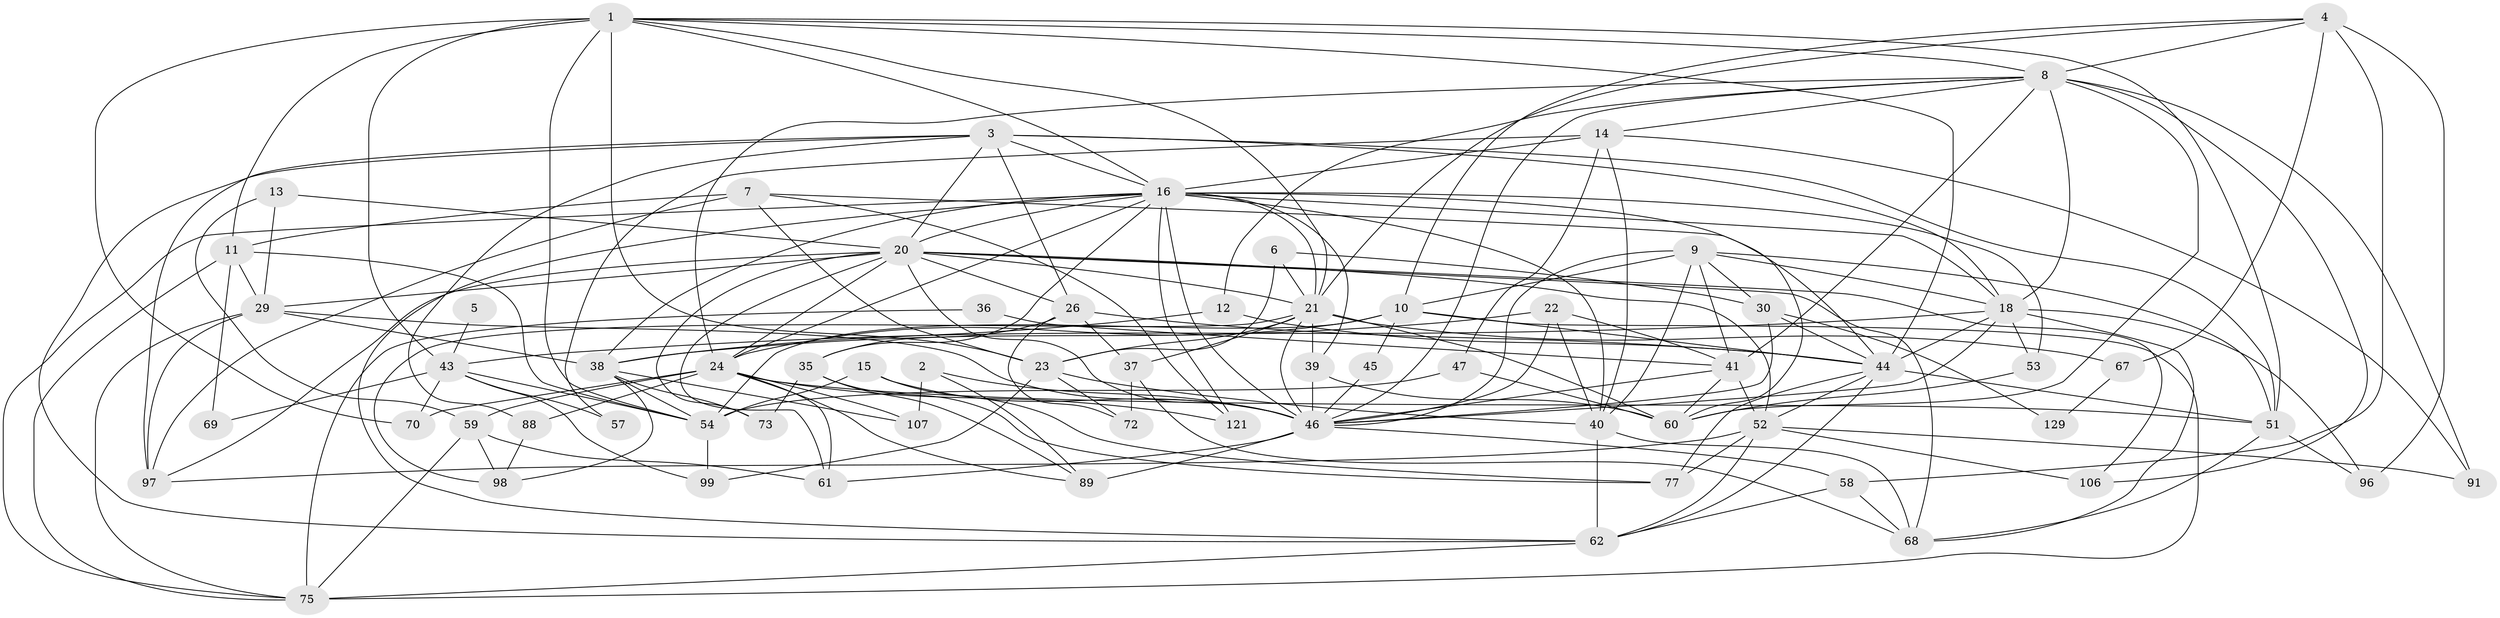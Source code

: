 // original degree distribution, {6: 0.05263157894736842, 3: 0.3233082706766917, 4: 0.2556390977443609, 5: 0.21804511278195488, 2: 0.09774436090225563, 7: 0.03007518796992481, 8: 0.007518796992481203, 9: 0.015037593984962405}
// Generated by graph-tools (version 1.1) at 2025/14/03/09/25 04:14:56]
// undirected, 66 vertices, 188 edges
graph export_dot {
graph [start="1"]
  node [color=gray90,style=filled];
  1 [super="+82+127"];
  2;
  3 [super="+25+33+81"];
  4 [super="+55+65"];
  5;
  6;
  7 [super="+118"];
  8 [super="+27+28"];
  9 [super="+17"];
  10 [super="+79+74"];
  11 [super="+34"];
  12;
  13;
  14;
  15;
  16 [super="+115+123+49"];
  18 [super="+117+19"];
  20 [super="+120+32"];
  21 [super="+102+108"];
  22 [super="+103"];
  23 [super="+113+31"];
  24 [super="+71+104"];
  26 [super="+92"];
  29 [super="+76+63"];
  30;
  35 [super="+42"];
  36;
  37;
  38 [super="+90"];
  39;
  40 [super="+48"];
  41 [super="+109"];
  43 [super="+84"];
  44 [super="+93+78"];
  45;
  46 [super="+56"];
  47 [super="+111"];
  51 [super="+64"];
  52 [super="+101+87"];
  53;
  54 [super="+80"];
  57;
  58;
  59;
  60 [super="+133"];
  61;
  62 [super="+112"];
  67;
  68 [super="+114"];
  69;
  70;
  72;
  73;
  75 [super="+86"];
  77 [super="+116"];
  88 [super="+94"];
  89;
  91;
  96;
  97 [super="+130"];
  98;
  99;
  106;
  107;
  121;
  129;
  1 -- 21;
  1 -- 54;
  1 -- 70;
  1 -- 23 [weight=2];
  1 -- 43;
  1 -- 8;
  1 -- 11;
  1 -- 51;
  1 -- 44;
  1 -- 16;
  2 -- 89;
  2 -- 107;
  2 -- 46;
  3 -- 20 [weight=2];
  3 -- 97;
  3 -- 51 [weight=2];
  3 -- 26;
  3 -- 62;
  3 -- 18;
  3 -- 16;
  3 -- 88;
  4 -- 10;
  4 -- 67;
  4 -- 96 [weight=2];
  4 -- 58;
  4 -- 21;
  4 -- 8;
  5 -- 43 [weight=2];
  6 -- 21;
  6 -- 30;
  6 -- 23;
  7 -- 121;
  7 -- 23;
  7 -- 11;
  7 -- 97;
  7 -- 44;
  8 -- 12;
  8 -- 106;
  8 -- 46;
  8 -- 41;
  8 -- 91;
  8 -- 60;
  8 -- 14;
  8 -- 24;
  8 -- 18;
  9 -- 30;
  9 -- 46;
  9 -- 51;
  9 -- 40;
  9 -- 10 [weight=2];
  9 -- 41;
  9 -- 18;
  10 -- 75;
  10 -- 54;
  10 -- 45;
  10 -- 24;
  10 -- 44;
  11 -- 29;
  11 -- 69;
  11 -- 54;
  11 -- 75;
  12 -- 38;
  12 -- 44;
  13 -- 59;
  13 -- 29;
  13 -- 20;
  14 -- 57;
  14 -- 91;
  14 -- 16;
  14 -- 40;
  14 -- 47;
  15 -- 54;
  15 -- 77;
  15 -- 46;
  16 -- 75;
  16 -- 18 [weight=2];
  16 -- 60;
  16 -- 39;
  16 -- 40;
  16 -- 46;
  16 -- 21;
  16 -- 35;
  16 -- 38;
  16 -- 20;
  16 -- 53;
  16 -- 24;
  16 -- 121;
  16 -- 62;
  18 -- 53;
  18 -- 46;
  18 -- 68;
  18 -- 96;
  18 -- 43;
  18 -- 44;
  20 -- 106;
  20 -- 61;
  20 -- 52;
  20 -- 68;
  20 -- 29;
  20 -- 21;
  20 -- 73;
  20 -- 46;
  20 -- 97;
  20 -- 26;
  20 -- 24;
  21 -- 98;
  21 -- 60;
  21 -- 67;
  21 -- 39;
  21 -- 23;
  21 -- 46;
  21 -- 37;
  22 -- 38;
  22 -- 41;
  22 -- 40;
  22 -- 46;
  23 -- 99;
  23 -- 40;
  23 -- 72;
  24 -- 59;
  24 -- 107;
  24 -- 121;
  24 -- 51;
  24 -- 89;
  24 -- 70;
  24 -- 88;
  24 -- 61;
  26 -- 37;
  26 -- 44;
  26 -- 35;
  26 -- 72;
  29 -- 97 [weight=2];
  29 -- 38;
  29 -- 75;
  29 -- 46;
  30 -- 129;
  30 -- 46;
  30 -- 44;
  35 -- 89;
  35 -- 73;
  35 -- 77;
  36 -- 75;
  36 -- 41;
  37 -- 72;
  37 -- 68;
  38 -- 98;
  38 -- 73;
  38 -- 107;
  38 -- 54;
  39 -- 60;
  39 -- 46;
  40 -- 68;
  40 -- 62;
  41 -- 52;
  41 -- 60;
  41 -- 46 [weight=2];
  43 -- 70;
  43 -- 99;
  43 -- 69;
  43 -- 54;
  43 -- 57;
  44 -- 51;
  44 -- 77;
  44 -- 52;
  44 -- 62;
  45 -- 46;
  46 -- 61;
  46 -- 89 [weight=2];
  46 -- 58;
  47 -- 54;
  47 -- 60;
  51 -- 96;
  51 -- 68;
  52 -- 106;
  52 -- 97;
  52 -- 62;
  52 -- 91;
  52 -- 77;
  53 -- 60;
  54 -- 99;
  58 -- 68;
  58 -- 62;
  59 -- 75;
  59 -- 98;
  59 -- 61;
  62 -- 75;
  67 -- 129;
  88 -- 98;
}
